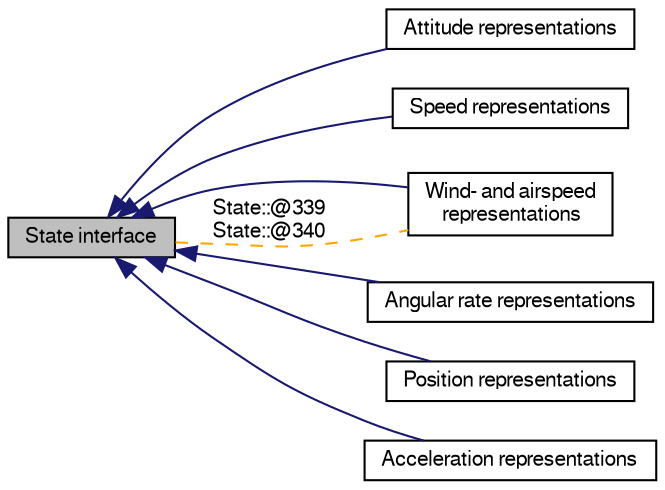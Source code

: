 digraph "State interface"
{
  edge [fontname="FreeSans",fontsize="10",labelfontname="FreeSans",labelfontsize="10"];
  node [fontname="FreeSans",fontsize="10",shape=record];
  rankdir=LR;
  Node6 [label="Attitude representations",height=0.2,width=0.4,color="black", fillcolor="white", style="filled",URL="$group__state__attitude.html"];
  Node2 [label="Speed representations",height=0.2,width=0.4,color="black", fillcolor="white", style="filled",URL="$group__state__velocity.html"];
  Node0 [label="State interface",height=0.2,width=0.4,color="black", fillcolor="grey75", style="filled", fontcolor="black"];
  Node5 [label="Wind- and airspeed\l representations",height=0.2,width=0.4,color="black", fillcolor="white", style="filled",URL="$group__state__wind__airspeed.html"];
  Node4 [label="Angular rate representations",height=0.2,width=0.4,color="black", fillcolor="white", style="filled",URL="$group__state__rate.html"];
  Node1 [label="Position representations",height=0.2,width=0.4,color="black", fillcolor="white", style="filled",URL="$group__state__position.html"];
  Node3 [label="Acceleration representations",height=0.2,width=0.4,color="black", fillcolor="white", style="filled",URL="$group__state__acceleration.html"];
  Node0->Node1 [shape=plaintext, color="midnightblue", dir="back", style="solid"];
  Node0->Node2 [shape=plaintext, color="midnightblue", dir="back", style="solid"];
  Node0->Node3 [shape=plaintext, color="midnightblue", dir="back", style="solid"];
  Node0->Node4 [shape=plaintext, color="midnightblue", dir="back", style="solid"];
  Node0->Node5 [shape=plaintext, color="midnightblue", dir="back", style="solid"];
  Node0->Node6 [shape=plaintext, color="midnightblue", dir="back", style="solid"];
  Node0->Node5 [shape=plaintext, label="State::@339\nState::@340", color="orange", dir="none", style="dashed"];
}
